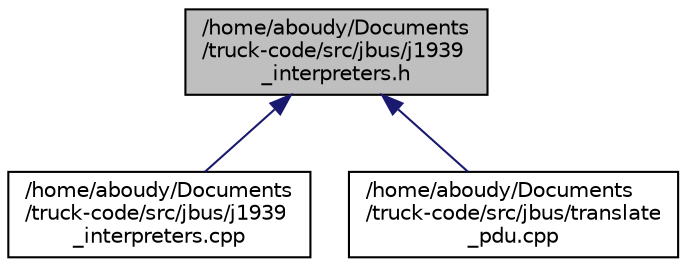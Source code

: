 digraph "/home/aboudy/Documents/truck-code/src/jbus/j1939_interpreters.h"
{
  edge [fontname="Helvetica",fontsize="10",labelfontname="Helvetica",labelfontsize="10"];
  node [fontname="Helvetica",fontsize="10",shape=record];
  Node9 [label="/home/aboudy/Documents\l/truck-code/src/jbus/j1939\l_interpreters.h",height=0.2,width=0.4,color="black", fillcolor="grey75", style="filled", fontcolor="black"];
  Node9 -> Node10 [dir="back",color="midnightblue",fontsize="10",style="solid",fontname="Helvetica"];
  Node10 [label="/home/aboudy/Documents\l/truck-code/src/jbus/j1939\l_interpreters.cpp",height=0.2,width=0.4,color="black", fillcolor="white", style="filled",URL="$j1939__interpreters_8cpp.html"];
  Node9 -> Node11 [dir="back",color="midnightblue",fontsize="10",style="solid",fontname="Helvetica"];
  Node11 [label="/home/aboudy/Documents\l/truck-code/src/jbus/translate\l_pdu.cpp",height=0.2,width=0.4,color="black", fillcolor="white", style="filled",URL="$translate__pdu_8cpp.html"];
}
